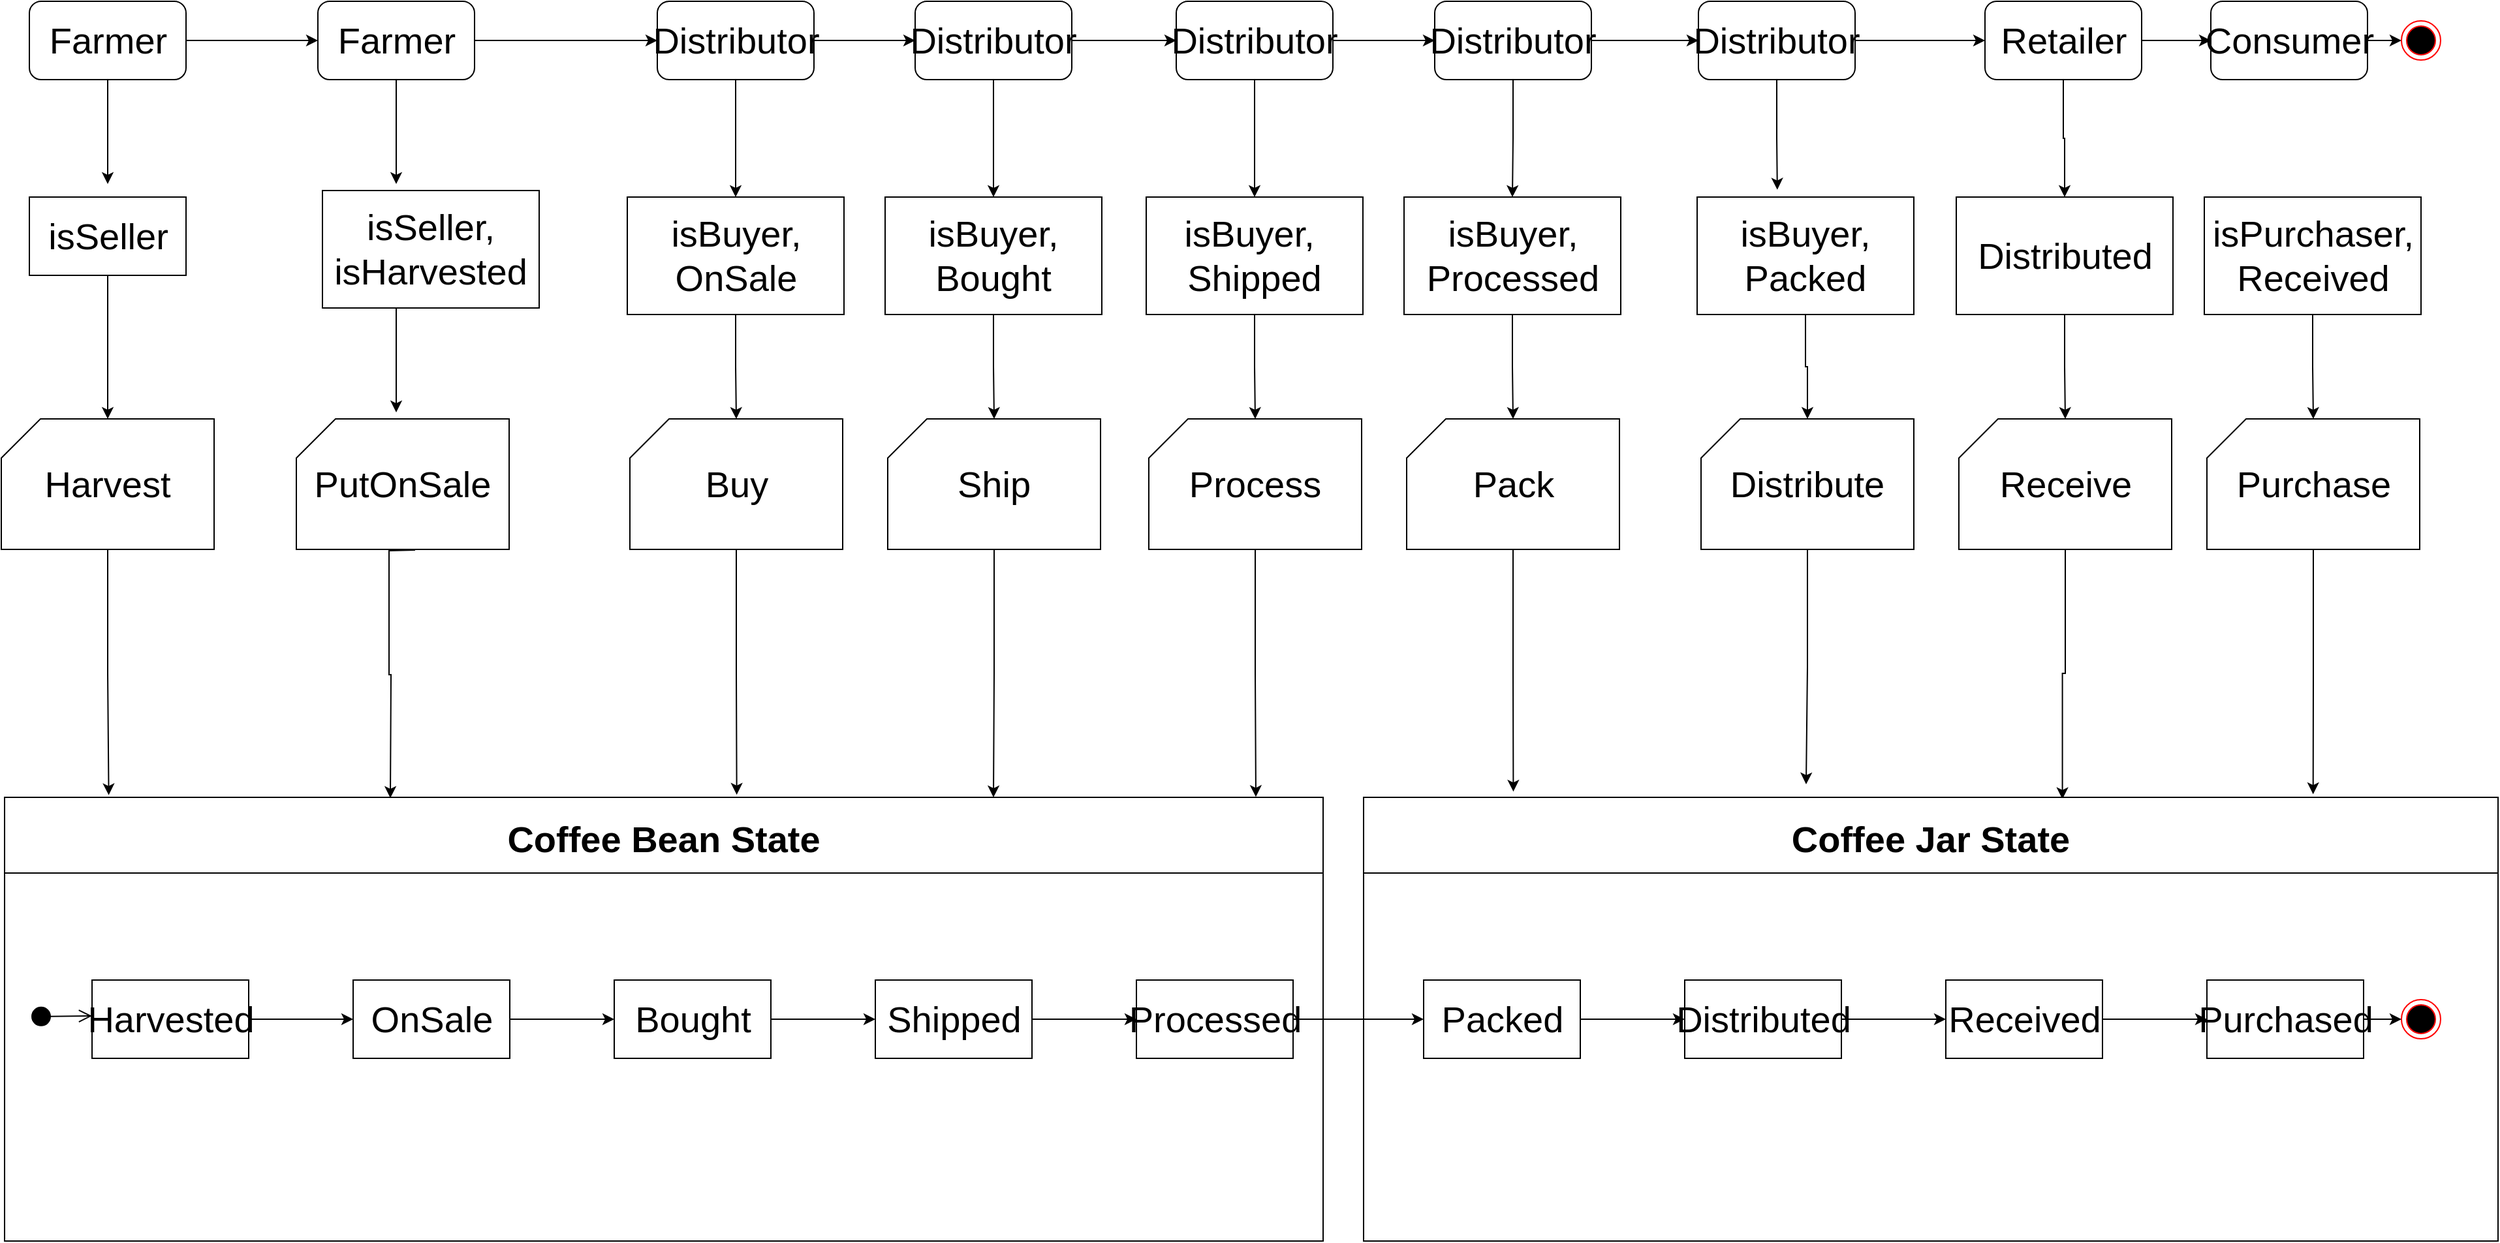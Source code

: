 <mxfile version="12.3.3" type="github" pages="1">
  <diagram id="YVPXlS9-_-ItTWUG5ABd" name="Page-1">
    <mxGraphModel dx="2130" dy="918" grid="1" gridSize="10" guides="1" tooltips="1" connect="1" arrows="1" fold="1" page="1" pageScale="1" pageWidth="850" pageHeight="1100" math="0" shadow="0">
      <root>
        <mxCell id="0"/>
        <mxCell id="1" parent="0"/>
        <mxCell id="G6NcszaFxuf0PtNc5N1b-22" value="Coffee Bean State" style="swimlane;fontSize=28;startSize=58;" vertex="1" parent="1">
          <mxGeometry x="-777.5" y="682" width="1010" height="340" as="geometry"/>
        </mxCell>
        <mxCell id="G6NcszaFxuf0PtNc5N1b-25" value="" style="edgeStyle=orthogonalEdgeStyle;rounded=0;orthogonalLoop=1;jettySize=auto;html=1;fontSize=28;" edge="1" parent="G6NcszaFxuf0PtNc5N1b-22" source="G6NcszaFxuf0PtNc5N1b-23" target="G6NcszaFxuf0PtNc5N1b-24">
          <mxGeometry relative="1" as="geometry"/>
        </mxCell>
        <mxCell id="G6NcszaFxuf0PtNc5N1b-23" value="Harvested" style="rounded=0;whiteSpace=wrap;html=1;fontSize=28;" vertex="1" parent="G6NcszaFxuf0PtNc5N1b-22">
          <mxGeometry x="67" y="140" width="120" height="60" as="geometry"/>
        </mxCell>
        <mxCell id="G6NcszaFxuf0PtNc5N1b-27" value="" style="edgeStyle=orthogonalEdgeStyle;rounded=0;orthogonalLoop=1;jettySize=auto;html=1;fontSize=28;" edge="1" parent="G6NcszaFxuf0PtNc5N1b-22" source="G6NcszaFxuf0PtNc5N1b-24" target="G6NcszaFxuf0PtNc5N1b-26">
          <mxGeometry relative="1" as="geometry"/>
        </mxCell>
        <mxCell id="G6NcszaFxuf0PtNc5N1b-24" value="OnSale" style="rounded=0;whiteSpace=wrap;html=1;fontSize=28;" vertex="1" parent="G6NcszaFxuf0PtNc5N1b-22">
          <mxGeometry x="267" y="140" width="120" height="60" as="geometry"/>
        </mxCell>
        <mxCell id="G6NcszaFxuf0PtNc5N1b-29" value="" style="edgeStyle=orthogonalEdgeStyle;rounded=0;orthogonalLoop=1;jettySize=auto;html=1;fontSize=28;" edge="1" parent="G6NcszaFxuf0PtNc5N1b-22" source="G6NcszaFxuf0PtNc5N1b-26" target="G6NcszaFxuf0PtNc5N1b-28">
          <mxGeometry relative="1" as="geometry"/>
        </mxCell>
        <mxCell id="G6NcszaFxuf0PtNc5N1b-26" value="Bought" style="rounded=0;whiteSpace=wrap;html=1;fontSize=28;" vertex="1" parent="G6NcszaFxuf0PtNc5N1b-22">
          <mxGeometry x="467" y="140" width="120" height="60" as="geometry"/>
        </mxCell>
        <mxCell id="G6NcszaFxuf0PtNc5N1b-31" value="" style="edgeStyle=orthogonalEdgeStyle;rounded=0;orthogonalLoop=1;jettySize=auto;html=1;fontSize=28;" edge="1" parent="G6NcszaFxuf0PtNc5N1b-22" source="G6NcszaFxuf0PtNc5N1b-28" target="G6NcszaFxuf0PtNc5N1b-30">
          <mxGeometry relative="1" as="geometry"/>
        </mxCell>
        <mxCell id="G6NcszaFxuf0PtNc5N1b-28" value="Shipped" style="rounded=0;whiteSpace=wrap;html=1;fontSize=28;" vertex="1" parent="G6NcszaFxuf0PtNc5N1b-22">
          <mxGeometry x="667" y="140" width="120" height="60" as="geometry"/>
        </mxCell>
        <mxCell id="G6NcszaFxuf0PtNc5N1b-33" value="" style="edgeStyle=orthogonalEdgeStyle;rounded=0;orthogonalLoop=1;jettySize=auto;html=1;fontSize=28;" edge="1" parent="G6NcszaFxuf0PtNc5N1b-22" source="G6NcszaFxuf0PtNc5N1b-30" target="G6NcszaFxuf0PtNc5N1b-32">
          <mxGeometry relative="1" as="geometry"/>
        </mxCell>
        <mxCell id="G6NcszaFxuf0PtNc5N1b-30" value="Processed" style="rounded=0;whiteSpace=wrap;html=1;fontSize=28;" vertex="1" parent="G6NcszaFxuf0PtNc5N1b-22">
          <mxGeometry x="867" y="140" width="120" height="60" as="geometry"/>
        </mxCell>
        <mxCell id="G6NcszaFxuf0PtNc5N1b-35" value="" style="edgeStyle=orthogonalEdgeStyle;rounded=0;orthogonalLoop=1;jettySize=auto;html=1;fontSize=28;" edge="1" parent="G6NcszaFxuf0PtNc5N1b-22" source="G6NcszaFxuf0PtNc5N1b-32" target="G6NcszaFxuf0PtNc5N1b-34">
          <mxGeometry relative="1" as="geometry"/>
        </mxCell>
        <mxCell id="G6NcszaFxuf0PtNc5N1b-32" value="Packed" style="rounded=0;whiteSpace=wrap;html=1;fontSize=28;" vertex="1" parent="G6NcszaFxuf0PtNc5N1b-22">
          <mxGeometry x="1087" y="140" width="120" height="60" as="geometry"/>
        </mxCell>
        <mxCell id="G6NcszaFxuf0PtNc5N1b-37" value="" style="edgeStyle=orthogonalEdgeStyle;rounded=0;orthogonalLoop=1;jettySize=auto;html=1;fontSize=28;" edge="1" parent="G6NcszaFxuf0PtNc5N1b-22" source="G6NcszaFxuf0PtNc5N1b-34" target="G6NcszaFxuf0PtNc5N1b-36">
          <mxGeometry relative="1" as="geometry"/>
        </mxCell>
        <mxCell id="G6NcszaFxuf0PtNc5N1b-34" value="Distributed" style="rounded=0;whiteSpace=wrap;html=1;fontSize=28;" vertex="1" parent="G6NcszaFxuf0PtNc5N1b-22">
          <mxGeometry x="1287" y="140" width="120" height="60" as="geometry"/>
        </mxCell>
        <mxCell id="G6NcszaFxuf0PtNc5N1b-118" value="" style="edgeStyle=orthogonalEdgeStyle;rounded=0;orthogonalLoop=1;jettySize=auto;html=1;fontSize=28;" edge="1" parent="G6NcszaFxuf0PtNc5N1b-22" source="G6NcszaFxuf0PtNc5N1b-36" target="G6NcszaFxuf0PtNc5N1b-117">
          <mxGeometry relative="1" as="geometry"/>
        </mxCell>
        <mxCell id="G6NcszaFxuf0PtNc5N1b-36" value="Received" style="rounded=0;whiteSpace=wrap;html=1;fontSize=28;" vertex="1" parent="G6NcszaFxuf0PtNc5N1b-22">
          <mxGeometry x="1487" y="140" width="120" height="60" as="geometry"/>
        </mxCell>
        <mxCell id="G6NcszaFxuf0PtNc5N1b-117" value="Purchased" style="rounded=0;whiteSpace=wrap;html=1;fontSize=28;" vertex="1" parent="G6NcszaFxuf0PtNc5N1b-22">
          <mxGeometry x="1687" y="140" width="120" height="60" as="geometry"/>
        </mxCell>
        <mxCell id="G6NcszaFxuf0PtNc5N1b-114" value="" style="html=1;verticalAlign=bottom;startArrow=circle;startFill=1;endArrow=open;startSize=6;endSize=8;fontSize=28;" edge="1" parent="G6NcszaFxuf0PtNc5N1b-22">
          <mxGeometry x="-0.25" y="200" width="80" relative="1" as="geometry">
            <mxPoint x="20" y="168" as="sourcePoint"/>
            <mxPoint x="67" y="167.5" as="targetPoint"/>
            <mxPoint as="offset"/>
          </mxGeometry>
        </mxCell>
        <mxCell id="G6NcszaFxuf0PtNc5N1b-42" value="" style="edgeStyle=orthogonalEdgeStyle;rounded=0;orthogonalLoop=1;jettySize=auto;html=1;fontSize=28;" edge="1" parent="1" source="G6NcszaFxuf0PtNc5N1b-38" target="G6NcszaFxuf0PtNc5N1b-41">
          <mxGeometry relative="1" as="geometry"/>
        </mxCell>
        <mxCell id="G6NcszaFxuf0PtNc5N1b-64" value="" style="edgeStyle=orthogonalEdgeStyle;rounded=0;orthogonalLoop=1;jettySize=auto;html=1;fontSize=28;" edge="1" parent="1" source="G6NcszaFxuf0PtNc5N1b-38">
          <mxGeometry relative="1" as="geometry">
            <mxPoint x="-698.5" y="212" as="targetPoint"/>
          </mxGeometry>
        </mxCell>
        <mxCell id="G6NcszaFxuf0PtNc5N1b-38" value="Farmer" style="rounded=1;whiteSpace=wrap;html=1;fontSize=28;" vertex="1" parent="1">
          <mxGeometry x="-758.5" y="72" width="120" height="60" as="geometry"/>
        </mxCell>
        <mxCell id="G6NcszaFxuf0PtNc5N1b-44" value="" style="edgeStyle=orthogonalEdgeStyle;rounded=0;orthogonalLoop=1;jettySize=auto;html=1;fontSize=28;" edge="1" parent="1" source="G6NcszaFxuf0PtNc5N1b-41" target="G6NcszaFxuf0PtNc5N1b-43">
          <mxGeometry relative="1" as="geometry"/>
        </mxCell>
        <mxCell id="G6NcszaFxuf0PtNc5N1b-69" value="" style="edgeStyle=orthogonalEdgeStyle;rounded=0;orthogonalLoop=1;jettySize=auto;html=1;fontSize=28;" edge="1" parent="1" source="G6NcszaFxuf0PtNc5N1b-41">
          <mxGeometry relative="1" as="geometry">
            <mxPoint x="-477.5" y="212" as="targetPoint"/>
          </mxGeometry>
        </mxCell>
        <mxCell id="G6NcszaFxuf0PtNc5N1b-41" value="Farmer" style="rounded=1;whiteSpace=wrap;html=1;fontSize=28;" vertex="1" parent="1">
          <mxGeometry x="-537.5" y="72" width="120" height="60" as="geometry"/>
        </mxCell>
        <mxCell id="G6NcszaFxuf0PtNc5N1b-46" value="" style="edgeStyle=orthogonalEdgeStyle;rounded=0;orthogonalLoop=1;jettySize=auto;html=1;fontSize=28;" edge="1" parent="1" source="G6NcszaFxuf0PtNc5N1b-43" target="G6NcszaFxuf0PtNc5N1b-45">
          <mxGeometry relative="1" as="geometry"/>
        </mxCell>
        <mxCell id="G6NcszaFxuf0PtNc5N1b-92" style="edgeStyle=orthogonalEdgeStyle;rounded=0;orthogonalLoop=1;jettySize=auto;html=1;exitX=0.5;exitY=1;exitDx=0;exitDy=0;entryX=0.5;entryY=0;entryDx=0;entryDy=0;fontSize=28;" edge="1" parent="1" source="G6NcszaFxuf0PtNc5N1b-43" target="G6NcszaFxuf0PtNc5N1b-80">
          <mxGeometry relative="1" as="geometry"/>
        </mxCell>
        <mxCell id="G6NcszaFxuf0PtNc5N1b-43" value="Distributor" style="rounded=1;whiteSpace=wrap;html=1;fontSize=28;" vertex="1" parent="1">
          <mxGeometry x="-277.5" y="72" width="120" height="60" as="geometry"/>
        </mxCell>
        <mxCell id="G6NcszaFxuf0PtNc5N1b-49" value="" style="edgeStyle=orthogonalEdgeStyle;rounded=0;orthogonalLoop=1;jettySize=auto;html=1;fontSize=28;" edge="1" parent="1" source="G6NcszaFxuf0PtNc5N1b-45" target="G6NcszaFxuf0PtNc5N1b-48">
          <mxGeometry relative="1" as="geometry"/>
        </mxCell>
        <mxCell id="G6NcszaFxuf0PtNc5N1b-95" style="edgeStyle=orthogonalEdgeStyle;rounded=0;orthogonalLoop=1;jettySize=auto;html=1;exitX=0.5;exitY=1;exitDx=0;exitDy=0;entryX=0.5;entryY=0;entryDx=0;entryDy=0;fontSize=28;" edge="1" parent="1" source="G6NcszaFxuf0PtNc5N1b-45" target="G6NcszaFxuf0PtNc5N1b-82">
          <mxGeometry relative="1" as="geometry"/>
        </mxCell>
        <mxCell id="G6NcszaFxuf0PtNc5N1b-45" value="Distributor" style="rounded=1;whiteSpace=wrap;html=1;fontSize=28;" vertex="1" parent="1">
          <mxGeometry x="-80" y="72" width="120" height="60" as="geometry"/>
        </mxCell>
        <mxCell id="G6NcszaFxuf0PtNc5N1b-51" value="" style="edgeStyle=orthogonalEdgeStyle;rounded=0;orthogonalLoop=1;jettySize=auto;html=1;fontSize=28;" edge="1" parent="1" source="G6NcszaFxuf0PtNc5N1b-48" target="G6NcszaFxuf0PtNc5N1b-50">
          <mxGeometry relative="1" as="geometry"/>
        </mxCell>
        <mxCell id="G6NcszaFxuf0PtNc5N1b-98" style="edgeStyle=orthogonalEdgeStyle;rounded=0;orthogonalLoop=1;jettySize=auto;html=1;exitX=0.5;exitY=1;exitDx=0;exitDy=0;entryX=0.5;entryY=0;entryDx=0;entryDy=0;fontSize=28;" edge="1" parent="1" source="G6NcszaFxuf0PtNc5N1b-48" target="G6NcszaFxuf0PtNc5N1b-84">
          <mxGeometry relative="1" as="geometry"/>
        </mxCell>
        <mxCell id="G6NcszaFxuf0PtNc5N1b-48" value="Distributor" style="rounded=1;whiteSpace=wrap;html=1;fontSize=28;" vertex="1" parent="1">
          <mxGeometry x="120" y="72" width="120" height="60" as="geometry"/>
        </mxCell>
        <mxCell id="G6NcszaFxuf0PtNc5N1b-53" value="" style="edgeStyle=orthogonalEdgeStyle;rounded=0;orthogonalLoop=1;jettySize=auto;html=1;fontSize=28;" edge="1" parent="1" source="G6NcszaFxuf0PtNc5N1b-50" target="G6NcszaFxuf0PtNc5N1b-52">
          <mxGeometry relative="1" as="geometry"/>
        </mxCell>
        <mxCell id="G6NcszaFxuf0PtNc5N1b-101" style="edgeStyle=orthogonalEdgeStyle;rounded=0;orthogonalLoop=1;jettySize=auto;html=1;exitX=0.5;exitY=1;exitDx=0;exitDy=0;entryX=0.5;entryY=0;entryDx=0;entryDy=0;fontSize=28;" edge="1" parent="1" source="G6NcszaFxuf0PtNc5N1b-50" target="G6NcszaFxuf0PtNc5N1b-86">
          <mxGeometry relative="1" as="geometry"/>
        </mxCell>
        <mxCell id="G6NcszaFxuf0PtNc5N1b-50" value="Distributor" style="rounded=1;whiteSpace=wrap;html=1;fontSize=28;" vertex="1" parent="1">
          <mxGeometry x="318" y="72" width="120" height="60" as="geometry"/>
        </mxCell>
        <mxCell id="G6NcszaFxuf0PtNc5N1b-55" value="" style="edgeStyle=orthogonalEdgeStyle;rounded=0;orthogonalLoop=1;jettySize=auto;html=1;fontSize=28;" edge="1" parent="1" source="G6NcszaFxuf0PtNc5N1b-52" target="G6NcszaFxuf0PtNc5N1b-54">
          <mxGeometry relative="1" as="geometry"/>
        </mxCell>
        <mxCell id="G6NcszaFxuf0PtNc5N1b-104" style="edgeStyle=orthogonalEdgeStyle;rounded=0;orthogonalLoop=1;jettySize=auto;html=1;exitX=0.5;exitY=1;exitDx=0;exitDy=0;entryX=0.37;entryY=-0.063;entryDx=0;entryDy=0;entryPerimeter=0;fontSize=28;" edge="1" parent="1" source="G6NcszaFxuf0PtNc5N1b-52" target="G6NcszaFxuf0PtNc5N1b-88">
          <mxGeometry relative="1" as="geometry"/>
        </mxCell>
        <mxCell id="G6NcszaFxuf0PtNc5N1b-52" value="Distributor" style="rounded=1;whiteSpace=wrap;html=1;fontSize=28;" vertex="1" parent="1">
          <mxGeometry x="520" y="72" width="120" height="60" as="geometry"/>
        </mxCell>
        <mxCell id="G6NcszaFxuf0PtNc5N1b-107" style="edgeStyle=orthogonalEdgeStyle;rounded=0;orthogonalLoop=1;jettySize=auto;html=1;exitX=0.5;exitY=1;exitDx=0;exitDy=0;entryX=0.5;entryY=0;entryDx=0;entryDy=0;fontSize=28;" edge="1" parent="1" source="G6NcszaFxuf0PtNc5N1b-54" target="G6NcszaFxuf0PtNc5N1b-90">
          <mxGeometry relative="1" as="geometry"/>
        </mxCell>
        <mxCell id="G6NcszaFxuf0PtNc5N1b-150" value="" style="edgeStyle=orthogonalEdgeStyle;rounded=0;orthogonalLoop=1;jettySize=auto;html=1;fontSize=28;" edge="1" parent="1" source="G6NcszaFxuf0PtNc5N1b-54" target="G6NcszaFxuf0PtNc5N1b-149">
          <mxGeometry relative="1" as="geometry"/>
        </mxCell>
        <mxCell id="G6NcszaFxuf0PtNc5N1b-54" value="Retailer" style="rounded=1;whiteSpace=wrap;html=1;fontSize=28;" vertex="1" parent="1">
          <mxGeometry x="739.5" y="72" width="120" height="60" as="geometry"/>
        </mxCell>
        <mxCell id="G6NcszaFxuf0PtNc5N1b-158" style="edgeStyle=orthogonalEdgeStyle;rounded=0;orthogonalLoop=1;jettySize=auto;html=1;exitX=1;exitY=0.5;exitDx=0;exitDy=0;entryX=0;entryY=0.5;entryDx=0;entryDy=0;fontSize=28;" edge="1" parent="1" source="G6NcszaFxuf0PtNc5N1b-149" target="G6NcszaFxuf0PtNc5N1b-110">
          <mxGeometry relative="1" as="geometry"/>
        </mxCell>
        <mxCell id="G6NcszaFxuf0PtNc5N1b-149" value="Consumer" style="rounded=1;whiteSpace=wrap;html=1;fontSize=28;" vertex="1" parent="1">
          <mxGeometry x="912.5" y="72" width="120" height="60" as="geometry"/>
        </mxCell>
        <mxCell id="G6NcszaFxuf0PtNc5N1b-66" value="" style="edgeStyle=orthogonalEdgeStyle;rounded=0;orthogonalLoop=1;jettySize=auto;html=1;fontSize=28;entryX=0.079;entryY=-0.005;entryDx=0;entryDy=0;entryPerimeter=0;" edge="1" parent="1" source="G6NcszaFxuf0PtNc5N1b-73" target="G6NcszaFxuf0PtNc5N1b-22">
          <mxGeometry relative="1" as="geometry">
            <mxPoint x="-617.5" y="362" as="targetPoint"/>
          </mxGeometry>
        </mxCell>
        <mxCell id="G6NcszaFxuf0PtNc5N1b-77" value="" style="edgeStyle=orthogonalEdgeStyle;rounded=0;orthogonalLoop=1;jettySize=auto;html=1;fontSize=28;entryX=0.5;entryY=0;entryDx=0;entryDy=0;entryPerimeter=0;" edge="1" parent="1" source="G6NcszaFxuf0PtNc5N1b-62" target="G6NcszaFxuf0PtNc5N1b-73">
          <mxGeometry relative="1" as="geometry">
            <mxPoint x="-698.5" y="362" as="targetPoint"/>
          </mxGeometry>
        </mxCell>
        <mxCell id="G6NcszaFxuf0PtNc5N1b-62" value="isSeller" style="rounded=0;whiteSpace=wrap;html=1;fontSize=28;" vertex="1" parent="1">
          <mxGeometry x="-758.5" y="222" width="120" height="60" as="geometry"/>
        </mxCell>
        <mxCell id="G6NcszaFxuf0PtNc5N1b-71" value="" style="edgeStyle=orthogonalEdgeStyle;rounded=0;orthogonalLoop=1;jettySize=auto;html=1;fontSize=28;" edge="1" parent="1">
          <mxGeometry relative="1" as="geometry">
            <mxPoint x="-477.5" y="307" as="sourcePoint"/>
            <mxPoint x="-477.5" y="387" as="targetPoint"/>
          </mxGeometry>
        </mxCell>
        <mxCell id="G6NcszaFxuf0PtNc5N1b-67" value="isSeller, isHarvested" style="rounded=0;whiteSpace=wrap;html=1;fontSize=28;" vertex="1" parent="1">
          <mxGeometry x="-534" y="217" width="166" height="90" as="geometry"/>
        </mxCell>
        <mxCell id="G6NcszaFxuf0PtNc5N1b-79" value="" style="edgeStyle=orthogonalEdgeStyle;rounded=0;orthogonalLoop=1;jettySize=auto;html=1;fontSize=28;" edge="1" parent="1">
          <mxGeometry relative="1" as="geometry">
            <mxPoint x="-463" y="492.5" as="sourcePoint"/>
            <mxPoint x="-482" y="682.5" as="targetPoint"/>
          </mxGeometry>
        </mxCell>
        <mxCell id="G6NcszaFxuf0PtNc5N1b-72" value="PutOnSale" style="shape=card;whiteSpace=wrap;html=1;fontSize=28;" vertex="1" parent="1">
          <mxGeometry x="-554" y="392" width="163" height="100" as="geometry"/>
        </mxCell>
        <mxCell id="G6NcszaFxuf0PtNc5N1b-73" value="Harvest" style="shape=card;whiteSpace=wrap;html=1;fontSize=28;" vertex="1" parent="1">
          <mxGeometry x="-780" y="392" width="163" height="100" as="geometry"/>
        </mxCell>
        <mxCell id="G6NcszaFxuf0PtNc5N1b-93" style="edgeStyle=orthogonalEdgeStyle;rounded=0;orthogonalLoop=1;jettySize=auto;html=1;exitX=0.5;exitY=1;exitDx=0;exitDy=0;entryX=0.5;entryY=0;entryDx=0;entryDy=0;entryPerimeter=0;fontSize=28;" edge="1" parent="1" source="G6NcszaFxuf0PtNc5N1b-80" target="G6NcszaFxuf0PtNc5N1b-81">
          <mxGeometry relative="1" as="geometry"/>
        </mxCell>
        <mxCell id="G6NcszaFxuf0PtNc5N1b-80" value="isBuyer, OnSale" style="rounded=0;whiteSpace=wrap;html=1;fontSize=28;" vertex="1" parent="1">
          <mxGeometry x="-300.5" y="222" width="166" height="90" as="geometry"/>
        </mxCell>
        <mxCell id="G6NcszaFxuf0PtNc5N1b-159" style="edgeStyle=orthogonalEdgeStyle;rounded=0;orthogonalLoop=1;jettySize=auto;html=1;exitX=0.5;exitY=1;exitDx=0;exitDy=0;exitPerimeter=0;fontSize=28;" edge="1" parent="1" source="G6NcszaFxuf0PtNc5N1b-81">
          <mxGeometry relative="1" as="geometry">
            <mxPoint x="-216.667" y="680" as="targetPoint"/>
          </mxGeometry>
        </mxCell>
        <mxCell id="G6NcszaFxuf0PtNc5N1b-81" value="Buy" style="shape=card;whiteSpace=wrap;html=1;fontSize=28;" vertex="1" parent="1">
          <mxGeometry x="-298.5" y="392" width="163" height="100" as="geometry"/>
        </mxCell>
        <mxCell id="G6NcszaFxuf0PtNc5N1b-96" style="edgeStyle=orthogonalEdgeStyle;rounded=0;orthogonalLoop=1;jettySize=auto;html=1;exitX=0.5;exitY=1;exitDx=0;exitDy=0;entryX=0.5;entryY=0;entryDx=0;entryDy=0;entryPerimeter=0;fontSize=28;" edge="1" parent="1" source="G6NcszaFxuf0PtNc5N1b-82" target="G6NcszaFxuf0PtNc5N1b-83">
          <mxGeometry relative="1" as="geometry"/>
        </mxCell>
        <mxCell id="G6NcszaFxuf0PtNc5N1b-82" value="isBuyer,&lt;br&gt;Bought" style="rounded=0;whiteSpace=wrap;html=1;fontSize=28;" vertex="1" parent="1">
          <mxGeometry x="-103" y="222" width="166" height="90" as="geometry"/>
        </mxCell>
        <mxCell id="G6NcszaFxuf0PtNc5N1b-140" style="edgeStyle=orthogonalEdgeStyle;rounded=0;orthogonalLoop=1;jettySize=auto;html=1;exitX=0.5;exitY=1;exitDx=0;exitDy=0;exitPerimeter=0;entryX=0.75;entryY=0;entryDx=0;entryDy=0;fontSize=28;" edge="1" parent="1" source="G6NcszaFxuf0PtNc5N1b-83" target="G6NcszaFxuf0PtNc5N1b-22">
          <mxGeometry relative="1" as="geometry"/>
        </mxCell>
        <mxCell id="G6NcszaFxuf0PtNc5N1b-83" value="Ship" style="shape=card;whiteSpace=wrap;html=1;fontSize=28;" vertex="1" parent="1">
          <mxGeometry x="-101" y="392" width="163" height="100" as="geometry"/>
        </mxCell>
        <mxCell id="G6NcszaFxuf0PtNc5N1b-99" style="edgeStyle=orthogonalEdgeStyle;rounded=0;orthogonalLoop=1;jettySize=auto;html=1;exitX=0.5;exitY=1;exitDx=0;exitDy=0;entryX=0.5;entryY=0;entryDx=0;entryDy=0;entryPerimeter=0;fontSize=28;" edge="1" parent="1" source="G6NcszaFxuf0PtNc5N1b-84" target="G6NcszaFxuf0PtNc5N1b-85">
          <mxGeometry relative="1" as="geometry"/>
        </mxCell>
        <mxCell id="G6NcszaFxuf0PtNc5N1b-84" value="isBuyer,&amp;nbsp;&lt;br&gt;Shipped" style="rounded=0;whiteSpace=wrap;html=1;fontSize=28;" vertex="1" parent="1">
          <mxGeometry x="97" y="222" width="166" height="90" as="geometry"/>
        </mxCell>
        <mxCell id="G6NcszaFxuf0PtNc5N1b-141" style="edgeStyle=orthogonalEdgeStyle;rounded=0;orthogonalLoop=1;jettySize=auto;html=1;exitX=0.5;exitY=1;exitDx=0;exitDy=0;exitPerimeter=0;entryX=0.949;entryY=-0.001;entryDx=0;entryDy=0;entryPerimeter=0;fontSize=28;" edge="1" parent="1" source="G6NcszaFxuf0PtNc5N1b-85" target="G6NcszaFxuf0PtNc5N1b-22">
          <mxGeometry relative="1" as="geometry"/>
        </mxCell>
        <mxCell id="G6NcszaFxuf0PtNc5N1b-85" value="Process" style="shape=card;whiteSpace=wrap;html=1;fontSize=28;" vertex="1" parent="1">
          <mxGeometry x="99" y="392" width="163" height="100" as="geometry"/>
        </mxCell>
        <mxCell id="G6NcszaFxuf0PtNc5N1b-102" style="edgeStyle=orthogonalEdgeStyle;rounded=0;orthogonalLoop=1;jettySize=auto;html=1;exitX=0.5;exitY=1;exitDx=0;exitDy=0;entryX=0.5;entryY=0;entryDx=0;entryDy=0;entryPerimeter=0;fontSize=28;" edge="1" parent="1" source="G6NcszaFxuf0PtNc5N1b-86" target="G6NcszaFxuf0PtNc5N1b-87">
          <mxGeometry relative="1" as="geometry"/>
        </mxCell>
        <mxCell id="G6NcszaFxuf0PtNc5N1b-86" value="isBuyer,&lt;br&gt;Processed" style="rounded=0;whiteSpace=wrap;html=1;fontSize=28;" vertex="1" parent="1">
          <mxGeometry x="294.5" y="222" width="166" height="90" as="geometry"/>
        </mxCell>
        <mxCell id="G6NcszaFxuf0PtNc5N1b-144" style="edgeStyle=orthogonalEdgeStyle;rounded=0;orthogonalLoop=1;jettySize=auto;html=1;exitX=0.5;exitY=1;exitDx=0;exitDy=0;exitPerimeter=0;entryX=0.132;entryY=-0.013;entryDx=0;entryDy=0;entryPerimeter=0;fontSize=28;" edge="1" parent="1" source="G6NcszaFxuf0PtNc5N1b-87" target="G6NcszaFxuf0PtNc5N1b-120">
          <mxGeometry relative="1" as="geometry"/>
        </mxCell>
        <mxCell id="G6NcszaFxuf0PtNc5N1b-87" value="Pack" style="shape=card;whiteSpace=wrap;html=1;fontSize=28;" vertex="1" parent="1">
          <mxGeometry x="296.5" y="392" width="163" height="100" as="geometry"/>
        </mxCell>
        <mxCell id="G6NcszaFxuf0PtNc5N1b-105" style="edgeStyle=orthogonalEdgeStyle;rounded=0;orthogonalLoop=1;jettySize=auto;html=1;exitX=0.5;exitY=1;exitDx=0;exitDy=0;entryX=0.5;entryY=0;entryDx=0;entryDy=0;entryPerimeter=0;fontSize=28;" edge="1" parent="1" source="G6NcszaFxuf0PtNc5N1b-88" target="G6NcszaFxuf0PtNc5N1b-89">
          <mxGeometry relative="1" as="geometry"/>
        </mxCell>
        <mxCell id="G6NcszaFxuf0PtNc5N1b-88" value="isBuyer,&lt;br&gt;Packed" style="rounded=0;whiteSpace=wrap;html=1;fontSize=28;" vertex="1" parent="1">
          <mxGeometry x="519" y="222" width="166" height="90" as="geometry"/>
        </mxCell>
        <mxCell id="G6NcszaFxuf0PtNc5N1b-147" style="edgeStyle=orthogonalEdgeStyle;rounded=0;orthogonalLoop=1;jettySize=auto;html=1;exitX=0.5;exitY=1;exitDx=0;exitDy=0;exitPerimeter=0;fontSize=28;" edge="1" parent="1" source="G6NcszaFxuf0PtNc5N1b-89">
          <mxGeometry relative="1" as="geometry">
            <mxPoint x="602.5" y="672" as="targetPoint"/>
          </mxGeometry>
        </mxCell>
        <mxCell id="G6NcszaFxuf0PtNc5N1b-89" value="Distribute" style="shape=card;whiteSpace=wrap;html=1;fontSize=28;" vertex="1" parent="1">
          <mxGeometry x="522" y="392" width="163" height="100" as="geometry"/>
        </mxCell>
        <mxCell id="G6NcszaFxuf0PtNc5N1b-108" style="edgeStyle=orthogonalEdgeStyle;rounded=0;orthogonalLoop=1;jettySize=auto;html=1;exitX=0.5;exitY=1;exitDx=0;exitDy=0;entryX=0.5;entryY=0;entryDx=0;entryDy=0;entryPerimeter=0;fontSize=28;" edge="1" parent="1" source="G6NcszaFxuf0PtNc5N1b-90" target="G6NcszaFxuf0PtNc5N1b-91">
          <mxGeometry relative="1" as="geometry"/>
        </mxCell>
        <mxCell id="G6NcszaFxuf0PtNc5N1b-90" value="Distributed" style="rounded=0;whiteSpace=wrap;html=1;fontSize=28;" vertex="1" parent="1">
          <mxGeometry x="717.5" y="222" width="166" height="90" as="geometry"/>
        </mxCell>
        <mxCell id="G6NcszaFxuf0PtNc5N1b-148" style="edgeStyle=orthogonalEdgeStyle;rounded=0;orthogonalLoop=1;jettySize=auto;html=1;exitX=0.5;exitY=1;exitDx=0;exitDy=0;exitPerimeter=0;entryX=0.616;entryY=0.004;entryDx=0;entryDy=0;entryPerimeter=0;fontSize=28;" edge="1" parent="1" source="G6NcszaFxuf0PtNc5N1b-91" target="G6NcszaFxuf0PtNc5N1b-120">
          <mxGeometry relative="1" as="geometry"/>
        </mxCell>
        <mxCell id="G6NcszaFxuf0PtNc5N1b-91" value="Receive" style="shape=card;whiteSpace=wrap;html=1;fontSize=28;" vertex="1" parent="1">
          <mxGeometry x="719.5" y="392" width="163" height="100" as="geometry"/>
        </mxCell>
        <mxCell id="G6NcszaFxuf0PtNc5N1b-110" value="" style="ellipse;html=1;shape=endState;fillColor=#000000;strokeColor=#ff0000;fontSize=28;" vertex="1" parent="1">
          <mxGeometry x="1058.5" y="87" width="30" height="30" as="geometry"/>
        </mxCell>
        <mxCell id="G6NcszaFxuf0PtNc5N1b-111" value="" style="ellipse;html=1;shape=endState;fillColor=#000000;strokeColor=#ff0000;fontSize=28;" vertex="1" parent="1">
          <mxGeometry x="1058.5" y="837" width="30" height="30" as="geometry"/>
        </mxCell>
        <mxCell id="G6NcszaFxuf0PtNc5N1b-119" style="edgeStyle=orthogonalEdgeStyle;rounded=0;orthogonalLoop=1;jettySize=auto;html=1;exitX=1;exitY=0.5;exitDx=0;exitDy=0;entryX=0;entryY=0.5;entryDx=0;entryDy=0;fontSize=28;" edge="1" parent="1" source="G6NcszaFxuf0PtNc5N1b-117" target="G6NcszaFxuf0PtNc5N1b-111">
          <mxGeometry relative="1" as="geometry"/>
        </mxCell>
        <mxCell id="G6NcszaFxuf0PtNc5N1b-120" value="Coffee Jar State" style="swimlane;fontSize=28;startSize=58;" vertex="1" parent="1">
          <mxGeometry x="263.5" y="682" width="869" height="340" as="geometry"/>
        </mxCell>
        <mxCell id="G6NcszaFxuf0PtNc5N1b-153" style="edgeStyle=orthogonalEdgeStyle;rounded=0;orthogonalLoop=1;jettySize=auto;html=1;exitX=0.5;exitY=1;exitDx=0;exitDy=0;entryX=0.5;entryY=0;entryDx=0;entryDy=0;entryPerimeter=0;fontSize=28;" edge="1" parent="1" source="G6NcszaFxuf0PtNc5N1b-154" target="G6NcszaFxuf0PtNc5N1b-155">
          <mxGeometry relative="1" as="geometry"/>
        </mxCell>
        <mxCell id="G6NcszaFxuf0PtNc5N1b-154" value="isPurchaser,&lt;br&gt;Received" style="rounded=0;whiteSpace=wrap;html=1;fontSize=28;" vertex="1" parent="1">
          <mxGeometry x="907.5" y="222" width="166" height="90" as="geometry"/>
        </mxCell>
        <mxCell id="G6NcszaFxuf0PtNc5N1b-157" style="edgeStyle=orthogonalEdgeStyle;rounded=0;orthogonalLoop=1;jettySize=auto;html=1;exitX=0.5;exitY=1;exitDx=0;exitDy=0;exitPerimeter=0;entryX=0.837;entryY=-0.007;entryDx=0;entryDy=0;entryPerimeter=0;fontSize=28;" edge="1" parent="1" source="G6NcszaFxuf0PtNc5N1b-155" target="G6NcszaFxuf0PtNc5N1b-120">
          <mxGeometry relative="1" as="geometry"/>
        </mxCell>
        <mxCell id="G6NcszaFxuf0PtNc5N1b-155" value="Purchase" style="shape=card;whiteSpace=wrap;html=1;fontSize=28;" vertex="1" parent="1">
          <mxGeometry x="909.5" y="392" width="163" height="100" as="geometry"/>
        </mxCell>
      </root>
    </mxGraphModel>
  </diagram>
</mxfile>
